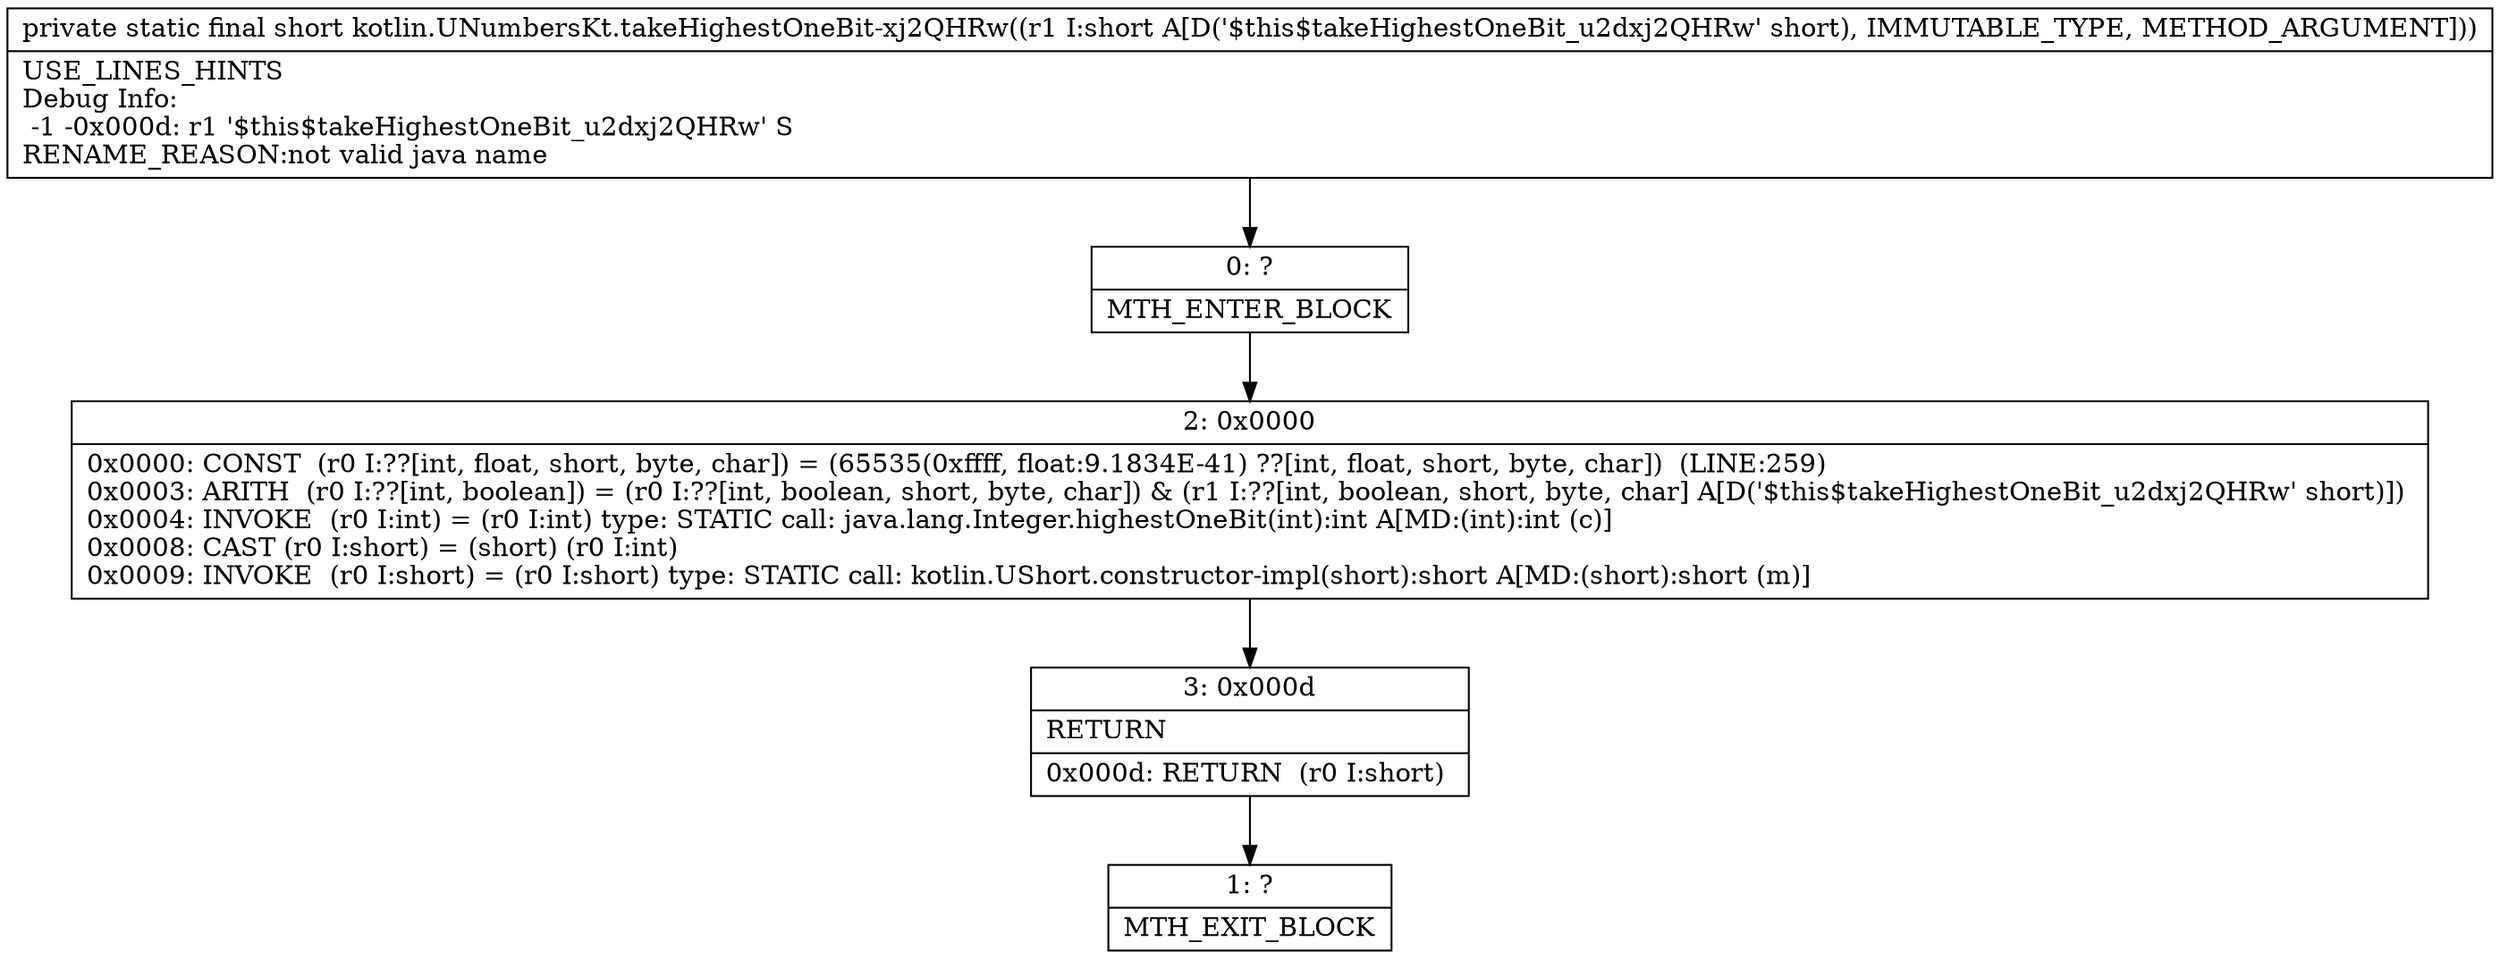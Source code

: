 digraph "CFG forkotlin.UNumbersKt.takeHighestOneBit\-xj2QHRw(S)S" {
Node_0 [shape=record,label="{0\:\ ?|MTH_ENTER_BLOCK\l}"];
Node_2 [shape=record,label="{2\:\ 0x0000|0x0000: CONST  (r0 I:??[int, float, short, byte, char]) = (65535(0xffff, float:9.1834E\-41) ??[int, float, short, byte, char])  (LINE:259)\l0x0003: ARITH  (r0 I:??[int, boolean]) = (r0 I:??[int, boolean, short, byte, char]) & (r1 I:??[int, boolean, short, byte, char] A[D('$this$takeHighestOneBit_u2dxj2QHRw' short)]) \l0x0004: INVOKE  (r0 I:int) = (r0 I:int) type: STATIC call: java.lang.Integer.highestOneBit(int):int A[MD:(int):int (c)]\l0x0008: CAST (r0 I:short) = (short) (r0 I:int) \l0x0009: INVOKE  (r0 I:short) = (r0 I:short) type: STATIC call: kotlin.UShort.constructor\-impl(short):short A[MD:(short):short (m)]\l}"];
Node_3 [shape=record,label="{3\:\ 0x000d|RETURN\l|0x000d: RETURN  (r0 I:short) \l}"];
Node_1 [shape=record,label="{1\:\ ?|MTH_EXIT_BLOCK\l}"];
MethodNode[shape=record,label="{private static final short kotlin.UNumbersKt.takeHighestOneBit\-xj2QHRw((r1 I:short A[D('$this$takeHighestOneBit_u2dxj2QHRw' short), IMMUTABLE_TYPE, METHOD_ARGUMENT]))  | USE_LINES_HINTS\lDebug Info:\l  \-1 \-0x000d: r1 '$this$takeHighestOneBit_u2dxj2QHRw' S\lRENAME_REASON:not valid java name\l}"];
MethodNode -> Node_0;Node_0 -> Node_2;
Node_2 -> Node_3;
Node_3 -> Node_1;
}

